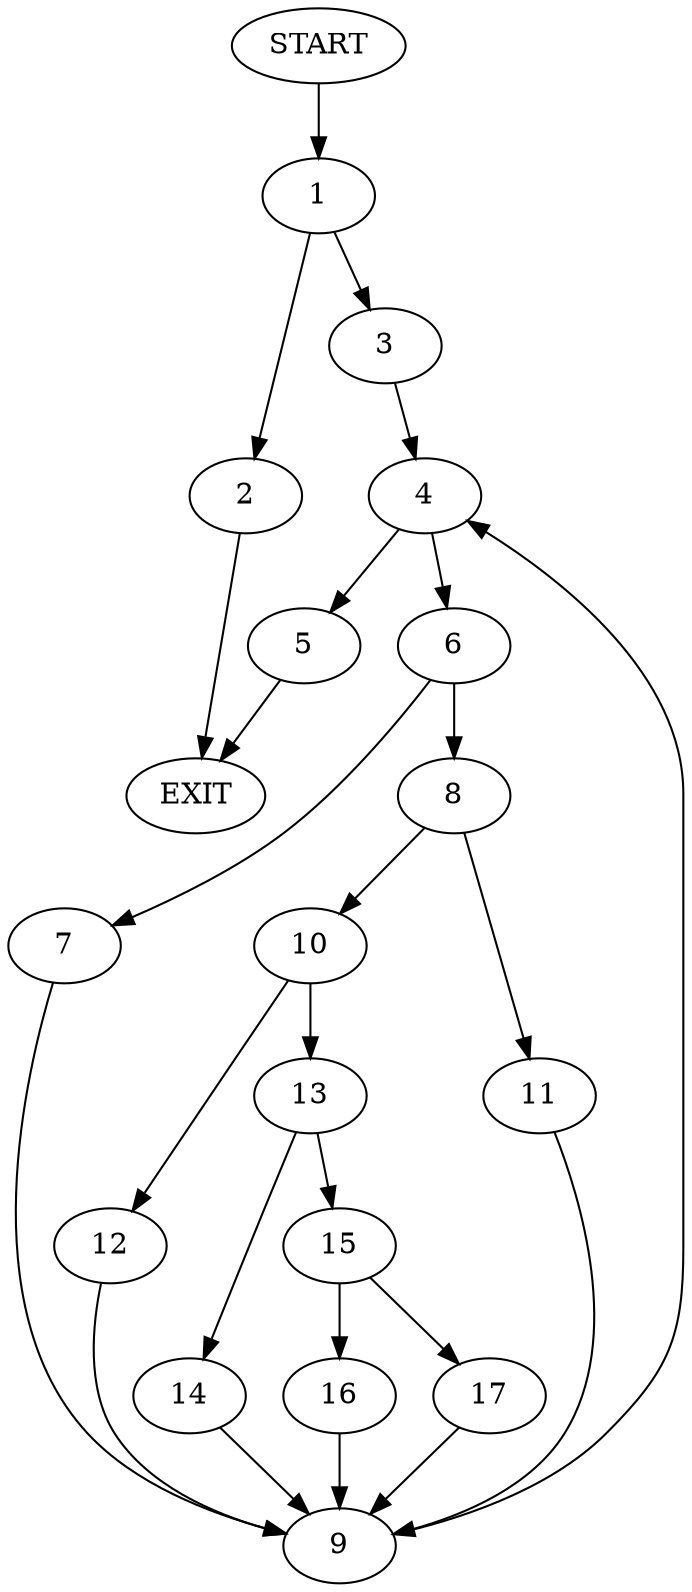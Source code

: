 digraph {
0 [label="START"]
18 [label="EXIT"]
0 -> 1
1 -> 2
1 -> 3
2 -> 18
3 -> 4
4 -> 5
4 -> 6
5 -> 18
6 -> 7
6 -> 8
7 -> 9
8 -> 10
8 -> 11
9 -> 4
11 -> 9
10 -> 12
10 -> 13
12 -> 9
13 -> 14
13 -> 15
15 -> 16
15 -> 17
14 -> 9
16 -> 9
17 -> 9
}
